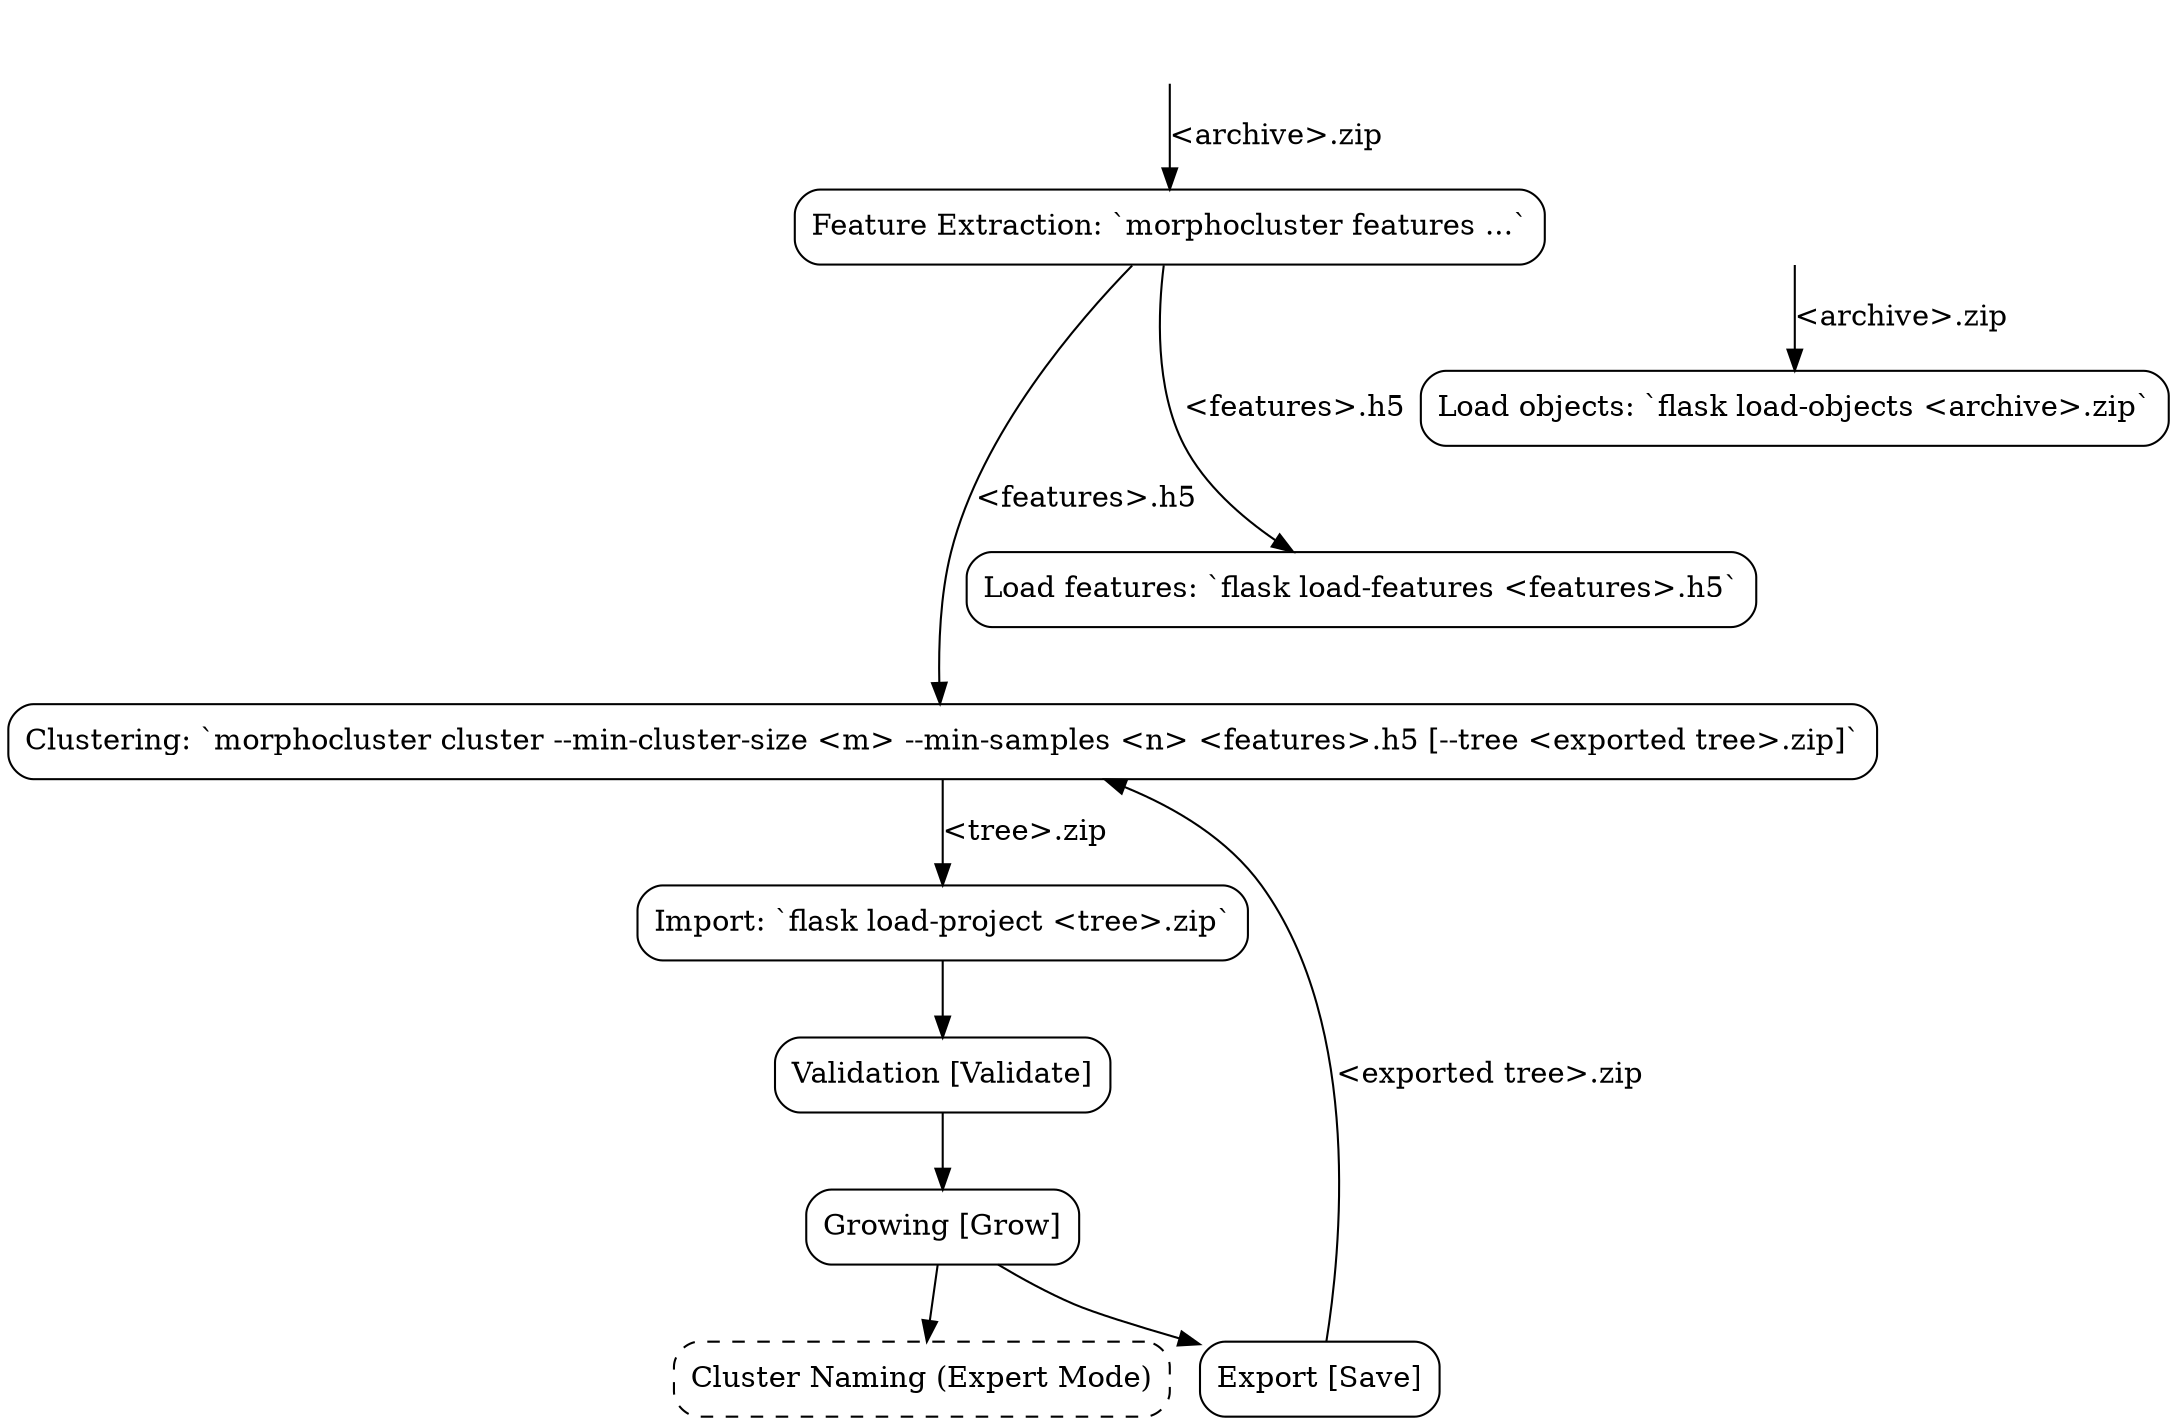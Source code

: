# ~/.local/bin/dot2tex morphocluster2022/flow.dot -o morphocluster2022/flow.tex

digraph G {
    rankdir=TB
    node [shape=box style=rounded];
    graph [nodesep="0.2" padding="0" margin="0"];
    newrank=true;

    _source0 -> extract [label="<archive>.zip"];
    extract -> load_objects -> load_features -> cluster [style=invis];
    _source1 -> load_objects [label="<archive>.zip"];
    extract -> cluster [label="<features>.h5"];
    extract -> load_features [label="<features>.h5"];
    cluster -> import [label="<tree>.zip"];
    import -> validate -> grow -> name;
    grow -> export;
    export -> cluster [label="<exported tree>.zip" constraint=false];

    _source0 [style=invis];
    _source1 [style=invis];

    load_objects [label="Load objects: `flask load-objects <archive>.zip`"]
    load_features [label="Load features: `flask load-features <features>.h5`"]

    cluster [label="Clustering: `morphocluster cluster --min-cluster-size <m> --min-samples <n> <features>.h5 [--tree <exported tree>.zip]`"];
    import [label="Import: `flask load-project <tree>.zip`"];
    validate [label="Validation [Validate]"];
    grow [label="Growing [Grow]"];
    extract [label="Feature Extraction: `morphocluster features ...`", style=rounded];
    export [label="Export [Save]"];
    name [label="Cluster Naming (Expert Mode)",style="rounded,dashed"];
}
